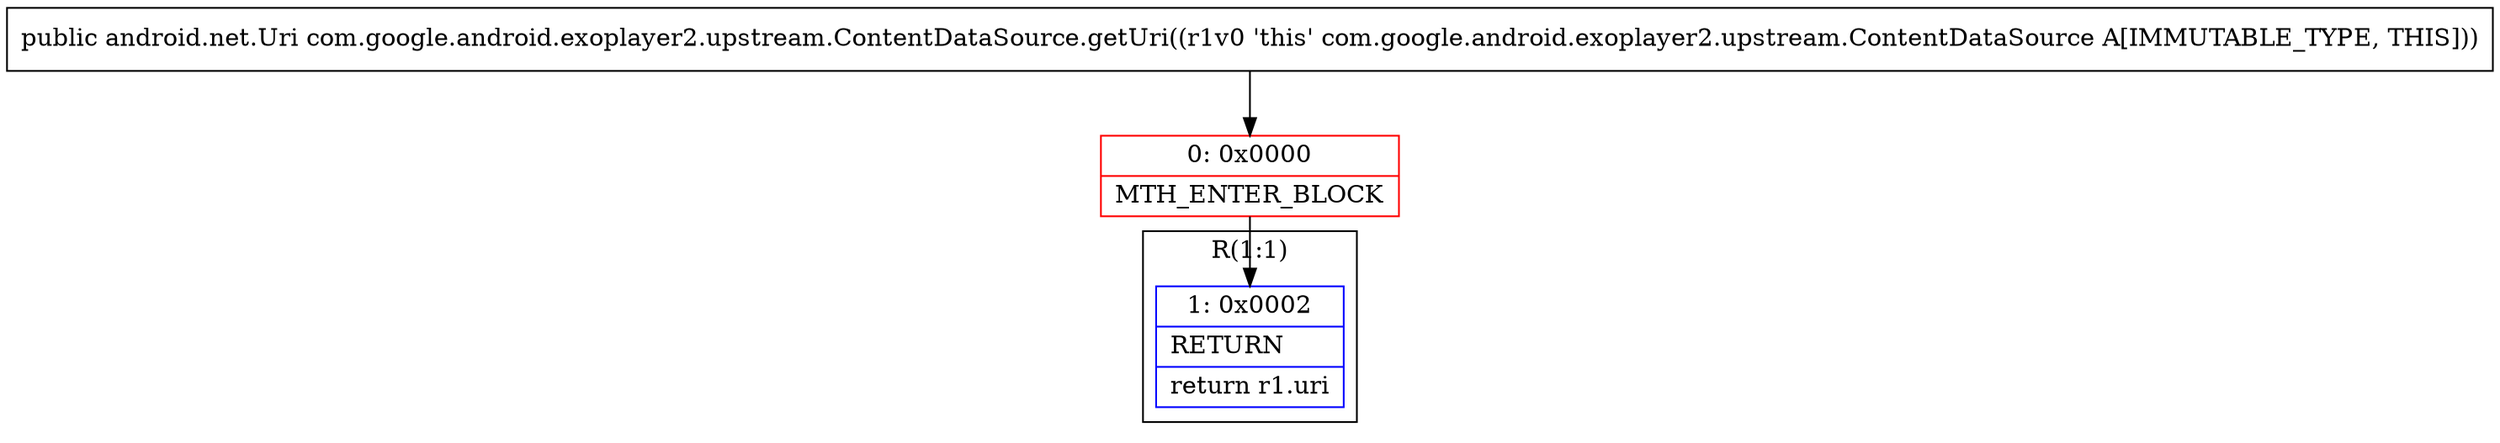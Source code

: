 digraph "CFG forcom.google.android.exoplayer2.upstream.ContentDataSource.getUri()Landroid\/net\/Uri;" {
subgraph cluster_Region_1188867580 {
label = "R(1:1)";
node [shape=record,color=blue];
Node_1 [shape=record,label="{1\:\ 0x0002|RETURN\l|return r1.uri\l}"];
}
Node_0 [shape=record,color=red,label="{0\:\ 0x0000|MTH_ENTER_BLOCK\l}"];
MethodNode[shape=record,label="{public android.net.Uri com.google.android.exoplayer2.upstream.ContentDataSource.getUri((r1v0 'this' com.google.android.exoplayer2.upstream.ContentDataSource A[IMMUTABLE_TYPE, THIS])) }"];
MethodNode -> Node_0;
Node_0 -> Node_1;
}

